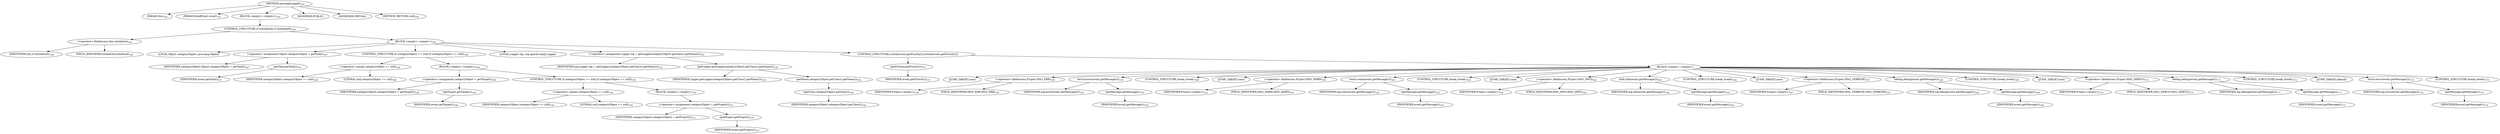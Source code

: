 digraph "messageLogged" {  
"301" [label = <(METHOD,messageLogged)<SUB>145</SUB>> ]
"302" [label = <(PARAM,this)<SUB>145</SUB>> ]
"303" [label = <(PARAM,BuildEvent event)<SUB>145</SUB>> ]
"304" [label = <(BLOCK,&lt;empty&gt;,&lt;empty&gt;)<SUB>145</SUB>> ]
"305" [label = <(CONTROL_STRUCTURE,if (initialized),if (initialized))<SUB>146</SUB>> ]
"306" [label = <(&lt;operator&gt;.fieldAccess,this.initialized)<SUB>146</SUB>> ]
"307" [label = <(IDENTIFIER,this,if (initialized))<SUB>146</SUB>> ]
"308" [label = <(FIELD_IDENTIFIER,initialized,initialized)<SUB>146</SUB>> ]
"309" [label = <(BLOCK,&lt;empty&gt;,&lt;empty&gt;)<SUB>146</SUB>> ]
"310" [label = <(LOCAL,Object categoryObject: java.lang.Object)> ]
"311" [label = <(&lt;operator&gt;.assignment,Object categoryObject = getTask())<SUB>147</SUB>> ]
"312" [label = <(IDENTIFIER,categoryObject,Object categoryObject = getTask())<SUB>147</SUB>> ]
"313" [label = <(getTask,getTask())<SUB>147</SUB>> ]
"314" [label = <(IDENTIFIER,event,getTask())<SUB>147</SUB>> ]
"315" [label = <(CONTROL_STRUCTURE,if (categoryObject == null),if (categoryObject == null))<SUB>148</SUB>> ]
"316" [label = <(&lt;operator&gt;.equals,categoryObject == null)<SUB>148</SUB>> ]
"317" [label = <(IDENTIFIER,categoryObject,categoryObject == null)<SUB>148</SUB>> ]
"318" [label = <(LITERAL,null,categoryObject == null)<SUB>148</SUB>> ]
"319" [label = <(BLOCK,&lt;empty&gt;,&lt;empty&gt;)<SUB>148</SUB>> ]
"320" [label = <(&lt;operator&gt;.assignment,categoryObject = getTarget())<SUB>149</SUB>> ]
"321" [label = <(IDENTIFIER,categoryObject,categoryObject = getTarget())<SUB>149</SUB>> ]
"322" [label = <(getTarget,getTarget())<SUB>149</SUB>> ]
"323" [label = <(IDENTIFIER,event,getTarget())<SUB>149</SUB>> ]
"324" [label = <(CONTROL_STRUCTURE,if (categoryObject == null),if (categoryObject == null))<SUB>150</SUB>> ]
"325" [label = <(&lt;operator&gt;.equals,categoryObject == null)<SUB>150</SUB>> ]
"326" [label = <(IDENTIFIER,categoryObject,categoryObject == null)<SUB>150</SUB>> ]
"327" [label = <(LITERAL,null,categoryObject == null)<SUB>150</SUB>> ]
"328" [label = <(BLOCK,&lt;empty&gt;,&lt;empty&gt;)<SUB>150</SUB>> ]
"329" [label = <(&lt;operator&gt;.assignment,categoryObject = getProject())<SUB>151</SUB>> ]
"330" [label = <(IDENTIFIER,categoryObject,categoryObject = getProject())<SUB>151</SUB>> ]
"331" [label = <(getProject,getProject())<SUB>151</SUB>> ]
"332" [label = <(IDENTIFIER,event,getProject())<SUB>151</SUB>> ]
"333" [label = <(LOCAL,Logger log: org.apache.log4j.Logger)> ]
"334" [label = <(&lt;operator&gt;.assignment,Logger log = getLogger(categoryObject.getClass().getName()))<SUB>155</SUB>> ]
"335" [label = <(IDENTIFIER,log,Logger log = getLogger(categoryObject.getClass().getName()))<SUB>155</SUB>> ]
"336" [label = <(getLogger,getLogger(categoryObject.getClass().getName()))<SUB>156</SUB>> ]
"337" [label = <(IDENTIFIER,Logger,getLogger(categoryObject.getClass().getName()))<SUB>156</SUB>> ]
"338" [label = <(getName,categoryObject.getClass().getName())<SUB>156</SUB>> ]
"339" [label = <(getClass,categoryObject.getClass())<SUB>156</SUB>> ]
"340" [label = <(IDENTIFIER,categoryObject,categoryObject.getClass())<SUB>156</SUB>> ]
"341" [label = <(CONTROL_STRUCTURE,switch(event.getPriority()),switch(event.getPriority()))> ]
"342" [label = <(getPriority,getPriority())<SUB>157</SUB>> ]
"343" [label = <(IDENTIFIER,event,getPriority())<SUB>157</SUB>> ]
"344" [label = <(BLOCK,&lt;empty&gt;,&lt;empty&gt;)> ]
"345" [label = <(JUMP_TARGET,case)> ]
"346" [label = <(&lt;operator&gt;.fieldAccess,Project.MSG_ERR)<SUB>158</SUB>> ]
"347" [label = <(IDENTIFIER,Project,&lt;empty&gt;)<SUB>158</SUB>> ]
"348" [label = <(FIELD_IDENTIFIER,MSG_ERR,MSG_ERR)<SUB>158</SUB>> ]
"349" [label = <(error,error(event.getMessage()))<SUB>159</SUB>> ]
"350" [label = <(IDENTIFIER,log,error(event.getMessage()))<SUB>159</SUB>> ]
"351" [label = <(getMessage,getMessage())<SUB>159</SUB>> ]
"352" [label = <(IDENTIFIER,event,getMessage())<SUB>159</SUB>> ]
"353" [label = <(CONTROL_STRUCTURE,break;,break;)<SUB>160</SUB>> ]
"354" [label = <(JUMP_TARGET,case)> ]
"355" [label = <(&lt;operator&gt;.fieldAccess,Project.MSG_WARN)<SUB>161</SUB>> ]
"356" [label = <(IDENTIFIER,Project,&lt;empty&gt;)<SUB>161</SUB>> ]
"357" [label = <(FIELD_IDENTIFIER,MSG_WARN,MSG_WARN)<SUB>161</SUB>> ]
"358" [label = <(warn,warn(event.getMessage()))<SUB>162</SUB>> ]
"359" [label = <(IDENTIFIER,log,warn(event.getMessage()))<SUB>162</SUB>> ]
"360" [label = <(getMessage,getMessage())<SUB>162</SUB>> ]
"361" [label = <(IDENTIFIER,event,getMessage())<SUB>162</SUB>> ]
"362" [label = <(CONTROL_STRUCTURE,break;,break;)<SUB>163</SUB>> ]
"363" [label = <(JUMP_TARGET,case)> ]
"364" [label = <(&lt;operator&gt;.fieldAccess,Project.MSG_INFO)<SUB>164</SUB>> ]
"365" [label = <(IDENTIFIER,Project,&lt;empty&gt;)<SUB>164</SUB>> ]
"366" [label = <(FIELD_IDENTIFIER,MSG_INFO,MSG_INFO)<SUB>164</SUB>> ]
"367" [label = <(info,info(event.getMessage()))<SUB>165</SUB>> ]
"368" [label = <(IDENTIFIER,log,info(event.getMessage()))<SUB>165</SUB>> ]
"369" [label = <(getMessage,getMessage())<SUB>165</SUB>> ]
"370" [label = <(IDENTIFIER,event,getMessage())<SUB>165</SUB>> ]
"371" [label = <(CONTROL_STRUCTURE,break;,break;)<SUB>166</SUB>> ]
"372" [label = <(JUMP_TARGET,case)> ]
"373" [label = <(&lt;operator&gt;.fieldAccess,Project.MSG_VERBOSE)<SUB>167</SUB>> ]
"374" [label = <(IDENTIFIER,Project,&lt;empty&gt;)<SUB>167</SUB>> ]
"375" [label = <(FIELD_IDENTIFIER,MSG_VERBOSE,MSG_VERBOSE)<SUB>167</SUB>> ]
"376" [label = <(debug,debug(event.getMessage()))<SUB>168</SUB>> ]
"377" [label = <(IDENTIFIER,log,debug(event.getMessage()))<SUB>168</SUB>> ]
"378" [label = <(getMessage,getMessage())<SUB>168</SUB>> ]
"379" [label = <(IDENTIFIER,event,getMessage())<SUB>168</SUB>> ]
"380" [label = <(CONTROL_STRUCTURE,break;,break;)<SUB>169</SUB>> ]
"381" [label = <(JUMP_TARGET,case)> ]
"382" [label = <(&lt;operator&gt;.fieldAccess,Project.MSG_DEBUG)<SUB>170</SUB>> ]
"383" [label = <(IDENTIFIER,Project,&lt;empty&gt;)<SUB>170</SUB>> ]
"384" [label = <(FIELD_IDENTIFIER,MSG_DEBUG,MSG_DEBUG)<SUB>170</SUB>> ]
"385" [label = <(debug,debug(event.getMessage()))<SUB>171</SUB>> ]
"386" [label = <(IDENTIFIER,log,debug(event.getMessage()))<SUB>171</SUB>> ]
"387" [label = <(getMessage,getMessage())<SUB>171</SUB>> ]
"388" [label = <(IDENTIFIER,event,getMessage())<SUB>171</SUB>> ]
"389" [label = <(CONTROL_STRUCTURE,break;,break;)<SUB>172</SUB>> ]
"390" [label = <(JUMP_TARGET,default)> ]
"391" [label = <(error,error(event.getMessage()))<SUB>174</SUB>> ]
"392" [label = <(IDENTIFIER,log,error(event.getMessage()))<SUB>174</SUB>> ]
"393" [label = <(getMessage,getMessage())<SUB>174</SUB>> ]
"394" [label = <(IDENTIFIER,event,getMessage())<SUB>174</SUB>> ]
"395" [label = <(CONTROL_STRUCTURE,break;,break;)<SUB>175</SUB>> ]
"396" [label = <(MODIFIER,PUBLIC)> ]
"397" [label = <(MODIFIER,VIRTUAL)> ]
"398" [label = <(METHOD_RETURN,void)<SUB>145</SUB>> ]
  "301" -> "302" 
  "301" -> "303" 
  "301" -> "304" 
  "301" -> "396" 
  "301" -> "397" 
  "301" -> "398" 
  "304" -> "305" 
  "305" -> "306" 
  "305" -> "309" 
  "306" -> "307" 
  "306" -> "308" 
  "309" -> "310" 
  "309" -> "311" 
  "309" -> "315" 
  "309" -> "333" 
  "309" -> "334" 
  "309" -> "341" 
  "311" -> "312" 
  "311" -> "313" 
  "313" -> "314" 
  "315" -> "316" 
  "315" -> "319" 
  "316" -> "317" 
  "316" -> "318" 
  "319" -> "320" 
  "319" -> "324" 
  "320" -> "321" 
  "320" -> "322" 
  "322" -> "323" 
  "324" -> "325" 
  "324" -> "328" 
  "325" -> "326" 
  "325" -> "327" 
  "328" -> "329" 
  "329" -> "330" 
  "329" -> "331" 
  "331" -> "332" 
  "334" -> "335" 
  "334" -> "336" 
  "336" -> "337" 
  "336" -> "338" 
  "338" -> "339" 
  "339" -> "340" 
  "341" -> "342" 
  "341" -> "344" 
  "342" -> "343" 
  "344" -> "345" 
  "344" -> "346" 
  "344" -> "349" 
  "344" -> "353" 
  "344" -> "354" 
  "344" -> "355" 
  "344" -> "358" 
  "344" -> "362" 
  "344" -> "363" 
  "344" -> "364" 
  "344" -> "367" 
  "344" -> "371" 
  "344" -> "372" 
  "344" -> "373" 
  "344" -> "376" 
  "344" -> "380" 
  "344" -> "381" 
  "344" -> "382" 
  "344" -> "385" 
  "344" -> "389" 
  "344" -> "390" 
  "344" -> "391" 
  "344" -> "395" 
  "346" -> "347" 
  "346" -> "348" 
  "349" -> "350" 
  "349" -> "351" 
  "351" -> "352" 
  "355" -> "356" 
  "355" -> "357" 
  "358" -> "359" 
  "358" -> "360" 
  "360" -> "361" 
  "364" -> "365" 
  "364" -> "366" 
  "367" -> "368" 
  "367" -> "369" 
  "369" -> "370" 
  "373" -> "374" 
  "373" -> "375" 
  "376" -> "377" 
  "376" -> "378" 
  "378" -> "379" 
  "382" -> "383" 
  "382" -> "384" 
  "385" -> "386" 
  "385" -> "387" 
  "387" -> "388" 
  "391" -> "392" 
  "391" -> "393" 
  "393" -> "394" 
}
